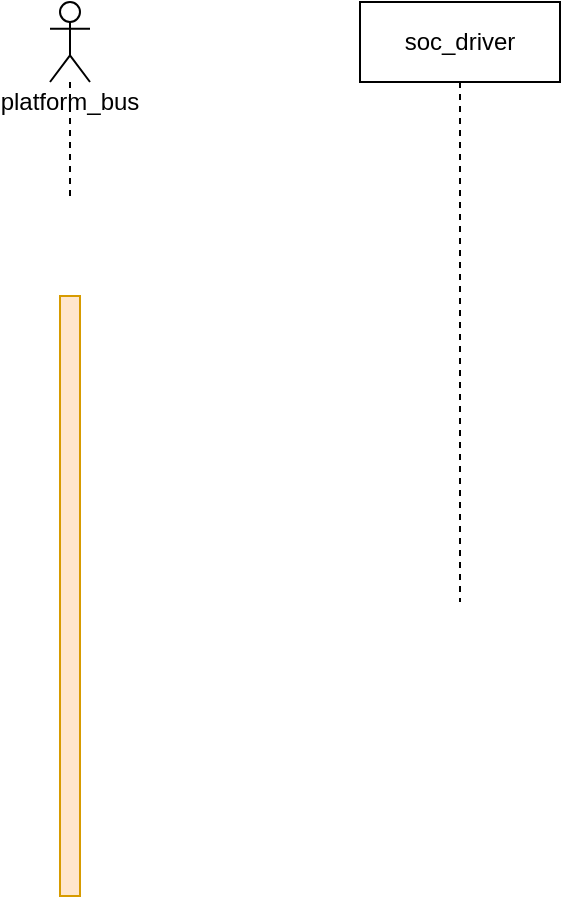 <mxfile version="20.4.2" type="github">
  <diagram id="NXhFafC3pkW00RlGWNQT" name="第 1 页">
    <mxGraphModel dx="1422" dy="800" grid="1" gridSize="10" guides="1" tooltips="1" connect="1" arrows="1" fold="1" page="1" pageScale="1" pageWidth="827" pageHeight="1169" math="0" shadow="0">
      <root>
        <mxCell id="0" />
        <mxCell id="1" parent="0" />
        <mxCell id="oarNNeKdy15qIypyYPPy-2" value="" style="html=1;points=[];perimeter=orthogonalPerimeter;fillColor=#ffe6cc;strokeColor=#d79b00;" vertex="1" parent="1">
          <mxGeometry x="150" y="310" width="10" height="300" as="geometry" />
        </mxCell>
        <mxCell id="oarNNeKdy15qIypyYPPy-17" value="platform_bus" style="shape=umlLifeline;participant=umlActor;perimeter=lifelinePerimeter;whiteSpace=wrap;html=1;container=1;collapsible=0;recursiveResize=0;verticalAlign=top;spacingTop=36;outlineConnect=0;" vertex="1" parent="1">
          <mxGeometry x="145" y="163" width="20" height="100" as="geometry" />
        </mxCell>
        <mxCell id="oarNNeKdy15qIypyYPPy-18" value="soc_driver" style="shape=umlLifeline;perimeter=lifelinePerimeter;whiteSpace=wrap;html=1;container=1;collapsible=0;recursiveResize=0;outlineConnect=0;" vertex="1" parent="1">
          <mxGeometry x="300" y="163" width="100" height="300" as="geometry" />
        </mxCell>
      </root>
    </mxGraphModel>
  </diagram>
</mxfile>
